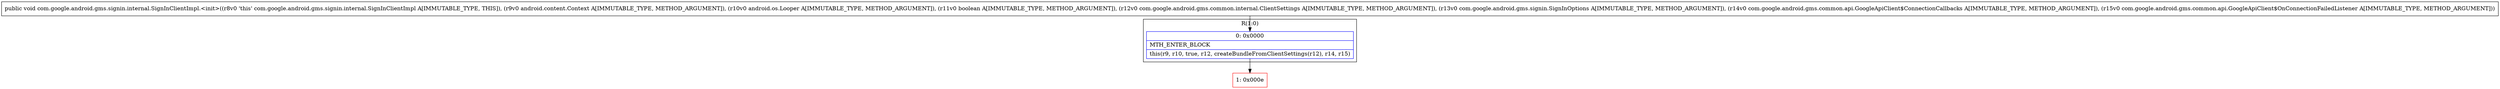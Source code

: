 digraph "CFG forcom.google.android.gms.signin.internal.SignInClientImpl.\<init\>(Landroid\/content\/Context;Landroid\/os\/Looper;ZLcom\/google\/android\/gms\/common\/internal\/ClientSettings;Lcom\/google\/android\/gms\/signin\/SignInOptions;Lcom\/google\/android\/gms\/common\/api\/GoogleApiClient$ConnectionCallbacks;Lcom\/google\/android\/gms\/common\/api\/GoogleApiClient$OnConnectionFailedListener;)V" {
subgraph cluster_Region_706555840 {
label = "R(1:0)";
node [shape=record,color=blue];
Node_0 [shape=record,label="{0\:\ 0x0000|MTH_ENTER_BLOCK\l|this(r9, r10, true, r12, createBundleFromClientSettings(r12), r14, r15)\l}"];
}
Node_1 [shape=record,color=red,label="{1\:\ 0x000e}"];
MethodNode[shape=record,label="{public void com.google.android.gms.signin.internal.SignInClientImpl.\<init\>((r8v0 'this' com.google.android.gms.signin.internal.SignInClientImpl A[IMMUTABLE_TYPE, THIS]), (r9v0 android.content.Context A[IMMUTABLE_TYPE, METHOD_ARGUMENT]), (r10v0 android.os.Looper A[IMMUTABLE_TYPE, METHOD_ARGUMENT]), (r11v0 boolean A[IMMUTABLE_TYPE, METHOD_ARGUMENT]), (r12v0 com.google.android.gms.common.internal.ClientSettings A[IMMUTABLE_TYPE, METHOD_ARGUMENT]), (r13v0 com.google.android.gms.signin.SignInOptions A[IMMUTABLE_TYPE, METHOD_ARGUMENT]), (r14v0 com.google.android.gms.common.api.GoogleApiClient$ConnectionCallbacks A[IMMUTABLE_TYPE, METHOD_ARGUMENT]), (r15v0 com.google.android.gms.common.api.GoogleApiClient$OnConnectionFailedListener A[IMMUTABLE_TYPE, METHOD_ARGUMENT])) }"];
MethodNode -> Node_0;
Node_0 -> Node_1;
}

